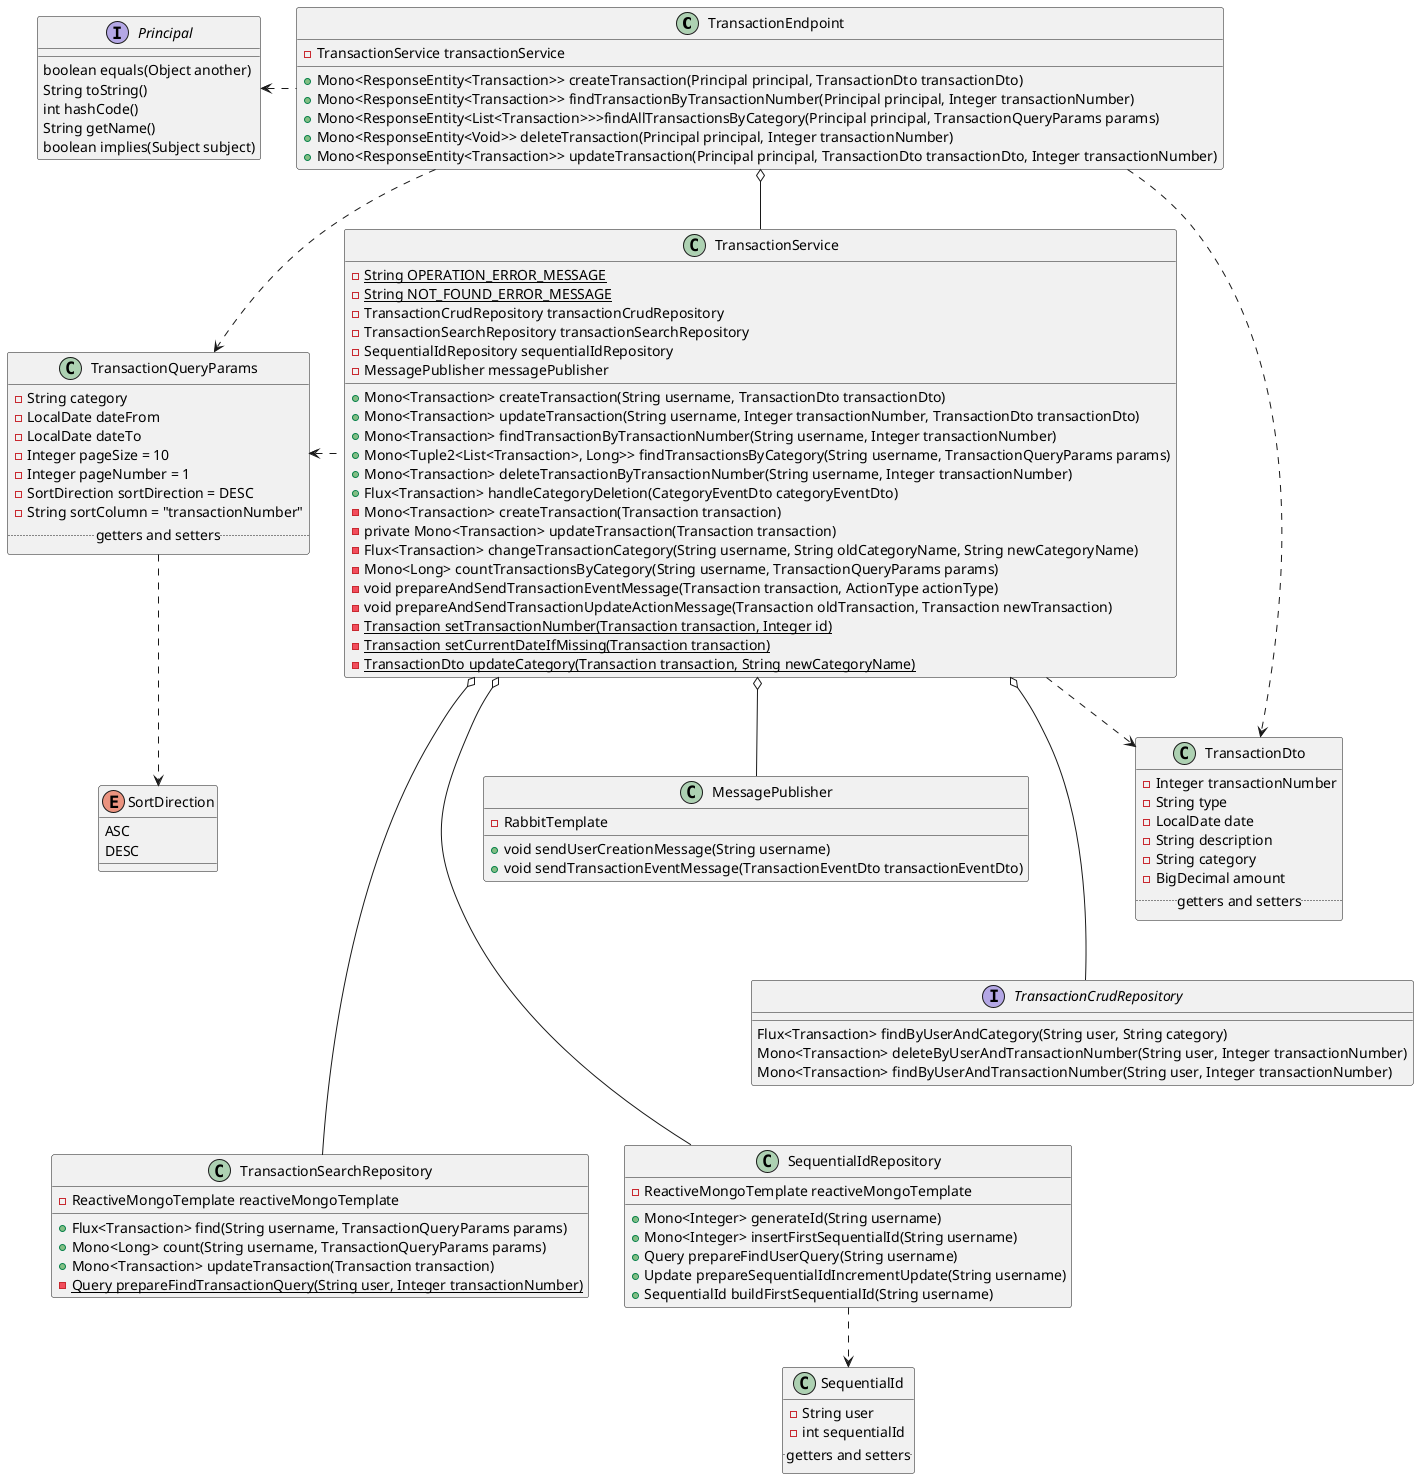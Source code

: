 @startuml
'https://plantuml.com/class-diagram

class TransactionEndpoint {
    -TransactionService transactionService
    +Mono<ResponseEntity<Transaction>> createTransaction(Principal principal, TransactionDto transactionDto)
    +Mono<ResponseEntity<Transaction>> findTransactionByTransactionNumber(Principal principal, Integer transactionNumber)
    +Mono<ResponseEntity<List<Transaction>>>findAllTransactionsByCategory(Principal principal, TransactionQueryParams params)
    +Mono<ResponseEntity<Void>> deleteTransaction(Principal principal, Integer transactionNumber)
    +Mono<ResponseEntity<Transaction>> updateTransaction(Principal principal, TransactionDto transactionDto, Integer transactionNumber)
}

class TransactionService {
    {static} -String OPERATION_ERROR_MESSAGE
    {static} -String NOT_FOUND_ERROR_MESSAGE
    -TransactionCrudRepository transactionCrudRepository
    -TransactionSearchRepository transactionSearchRepository
    -SequentialIdRepository sequentialIdRepository
    -MessagePublisher messagePublisher
    +Mono<Transaction> createTransaction(String username, TransactionDto transactionDto)
    +Mono<Transaction> updateTransaction(String username, Integer transactionNumber, TransactionDto transactionDto)
    +Mono<Transaction> findTransactionByTransactionNumber(String username, Integer transactionNumber)
    +Mono<Tuple2<List<Transaction>, Long>> findTransactionsByCategory(String username, TransactionQueryParams params)
    +Mono<Transaction> deleteTransactionByTransactionNumber(String username, Integer transactionNumber)
    +Flux<Transaction> handleCategoryDeletion(CategoryEventDto categoryEventDto)
    -Mono<Transaction> createTransaction(Transaction transaction)
    -private Mono<Transaction> updateTransaction(Transaction transaction)
    -Flux<Transaction> changeTransactionCategory(String username, String oldCategoryName, String newCategoryName)
    -Mono<Long> countTransactionsByCategory(String username, TransactionQueryParams params)
    -void prepareAndSendTransactionEventMessage(Transaction transaction, ActionType actionType)
    -void prepareAndSendTransactionUpdateActionMessage(Transaction oldTransaction, Transaction newTransaction)
    -{static} Transaction setTransactionNumber(Transaction transaction, Integer id)
    -{static} Transaction setCurrentDateIfMissing(Transaction transaction)
    -{static} TransactionDto updateCategory(Transaction transaction, String newCategoryName)
}


interface Principal {
    boolean equals(Object another)
    String toString()
    int hashCode()
    String getName()
    boolean implies(Subject subject)
}

class TransactionDto {
    -Integer transactionNumber
    -String type
    -LocalDate date
    -String description
    -String category
    -BigDecimal amount
    .. getters and setters ..
}

class TransactionQueryParams {
    -String category
    -LocalDate dateFrom
    -LocalDate dateTo
    -Integer pageSize = 10
    -Integer pageNumber = 1
    -SortDirection sortDirection = DESC
    -String sortColumn = "transactionNumber"
    .. getters and setters ..
}

enum SortDirection {
    ASC
    DESC
}

interface TransactionCrudRepository {
    Flux<Transaction> findByUserAndCategory(String user, String category)
    Mono<Transaction> deleteByUserAndTransactionNumber(String user, Integer transactionNumber)
    Mono<Transaction> findByUserAndTransactionNumber(String user, Integer transactionNumber)
}

class TransactionSearchRepository {
    -ReactiveMongoTemplate reactiveMongoTemplate
    +Flux<Transaction> find(String username, TransactionQueryParams params)
    +Mono<Long> count(String username, TransactionQueryParams params)
    +Mono<Transaction> updateTransaction(Transaction transaction)
    -{static} Query prepareFindTransactionQuery(String user, Integer transactionNumber)
}

class SequentialIdRepository {
    -ReactiveMongoTemplate reactiveMongoTemplate
    +Mono<Integer> generateId(String username)
    +Mono<Integer> insertFirstSequentialId(String username)
    +Query prepareFindUserQuery(String username)
    +Update prepareSequentialIdIncrementUpdate(String username)
    +SequentialId buildFirstSequentialId(String username)
}


class SequentialId{
    -String user
    -int sequentialId
    .. getters and setters ..
}

class MessagePublisher {
    -RabbitTemplate
    +void sendUserCreationMessage(String username)
    +void sendTransactionEventMessage(TransactionEventDto transactionEventDto)
}


TransactionEndpoint o-- TransactionService
TransactionEndpoint ..> TransactionDto
TransactionEndpoint ..> TransactionQueryParams
TransactionEndpoint .left.> Principal
TransactionService ..> TransactionDto
TransactionService .left.> TransactionQueryParams
TransactionQueryParams ..> SortDirection
TransactionService o--- TransactionCrudRepository
TransactionService o---- TransactionSearchRepository
TransactionService o---- SequentialIdRepository
TransactionService o-- MessagePublisher
SequentialIdRepository ..> SequentialId

@enduml